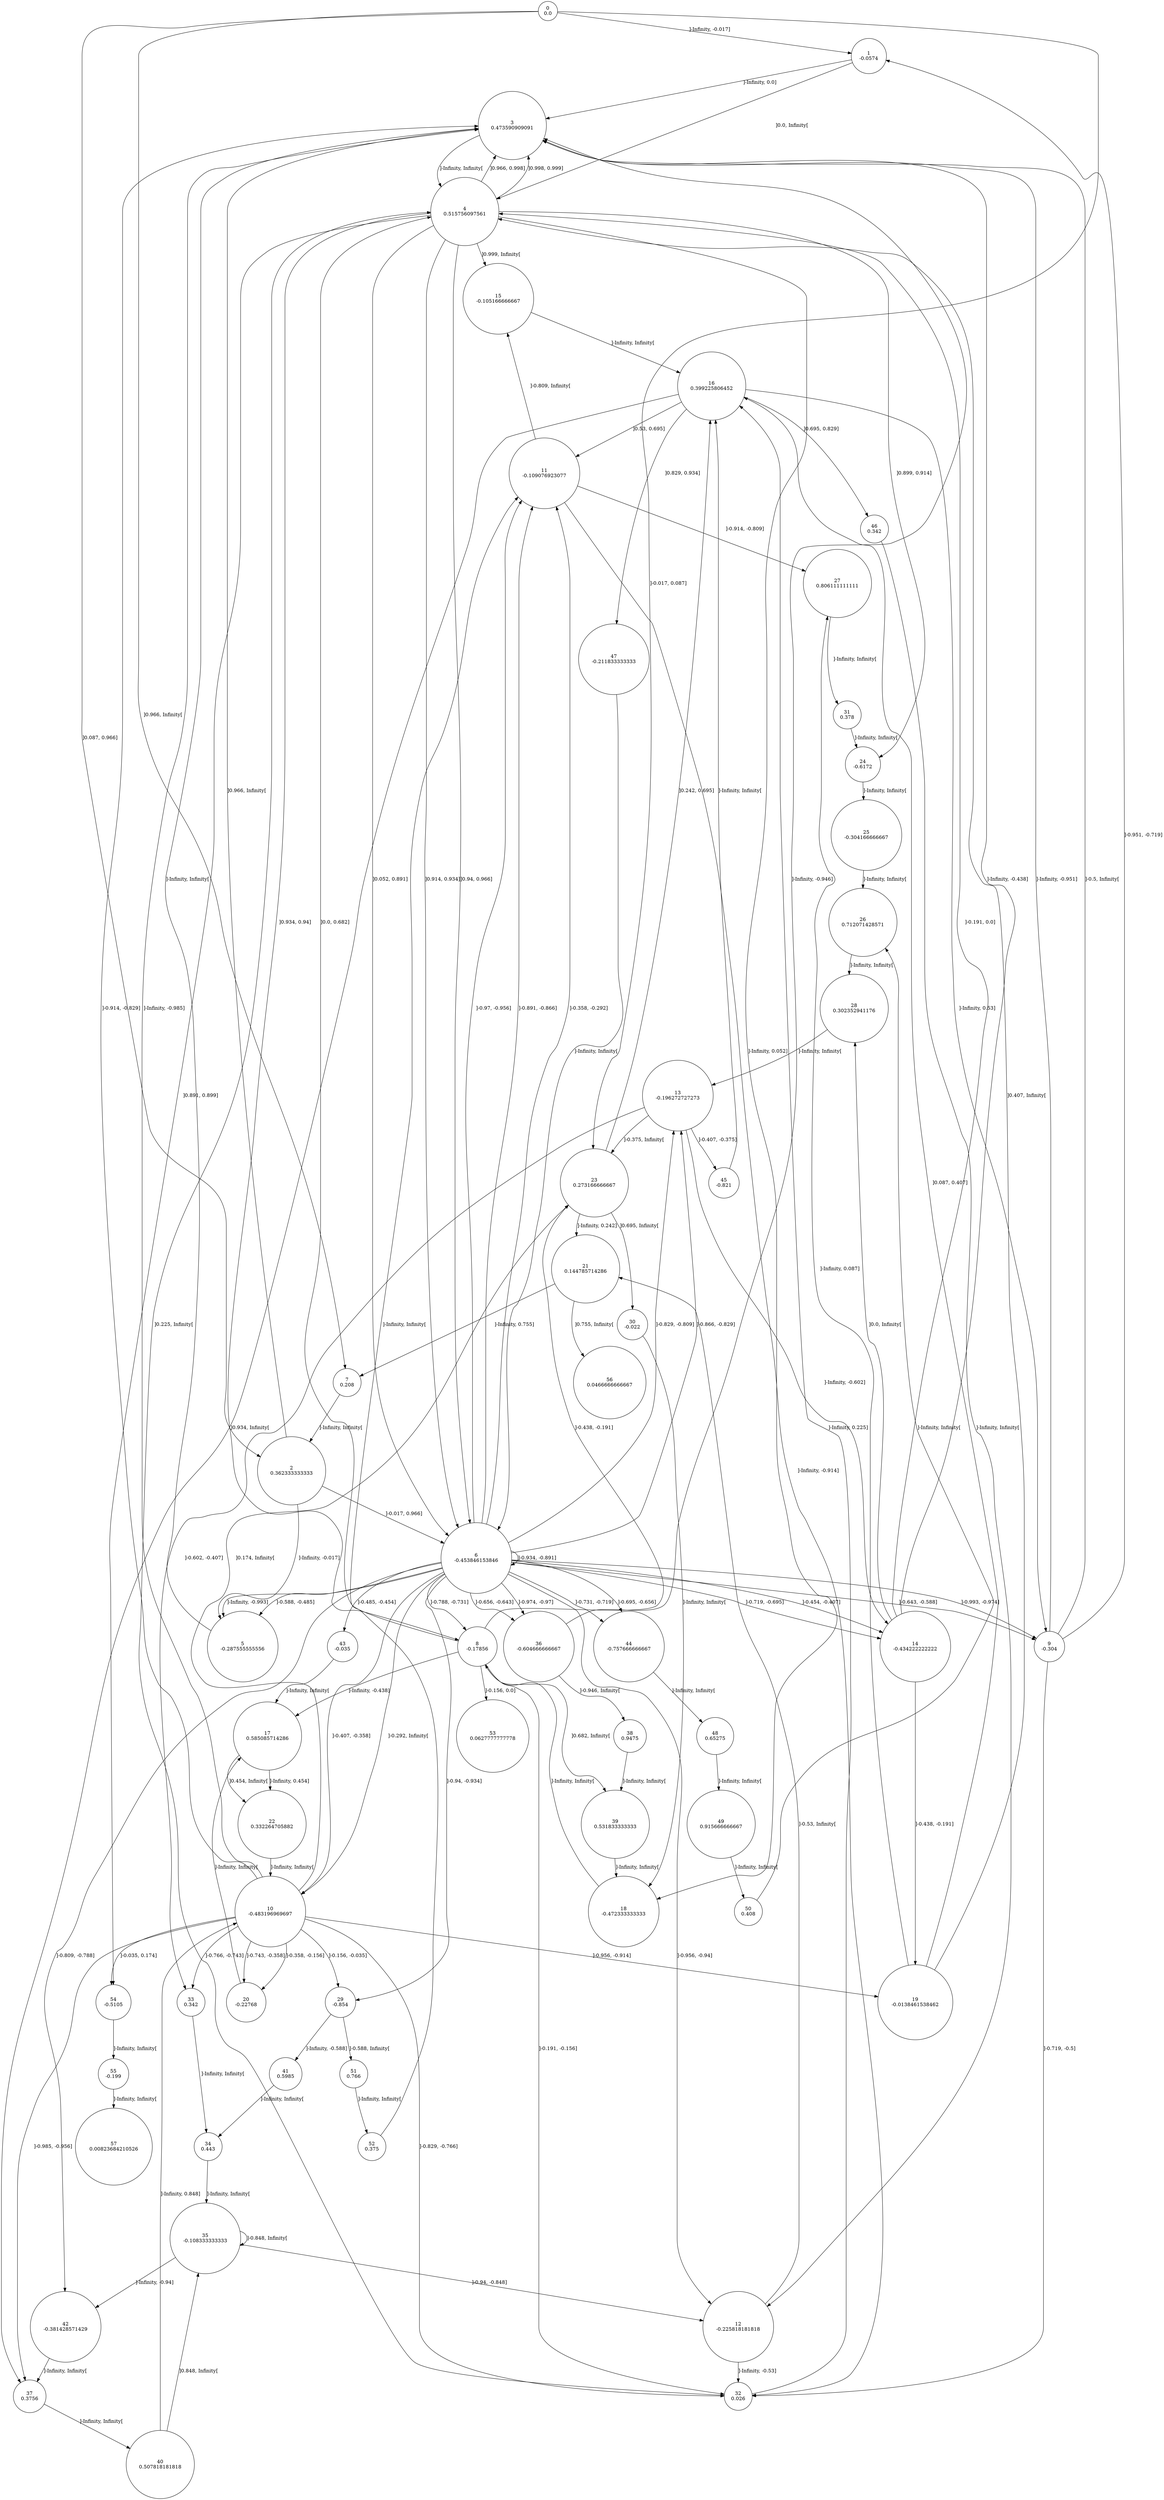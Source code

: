 digraph a {
0 [shape=circle, label="0\n0.0"];
	0 -> 1 [label="]-Infinity, -0.017]"];
	0 -> 23 [label="]-0.017, 0.087]"];
	0 -> 2 [label="]0.087, 0.966]"];
	0 -> 7 [label="]0.966, Infinity["];
1 [shape=circle, label="1\n-0.0574"];
	1 -> 3 [label="]-Infinity, 0.0]"];
	1 -> 4 [label="]0.0, Infinity["];
2 [shape=circle, label="2\n0.362333333333"];
	2 -> 5 [label="]-Infinity, -0.017]"];
	2 -> 6 [label="]-0.017, 0.966]"];
	2 -> 3 [label="]0.966, Infinity["];
3 [shape=circle, label="3\n0.473590909091"];
	3 -> 4 [label="]-Infinity, Infinity["];
4 [shape=circle, label="4\n0.515756097561"];
	4 -> 18 [label="]-Infinity, 0.052]"];
	4 -> 6 [label="]0.052, 0.891]"];
	4 -> 54 [label="]0.891, 0.899]"];
	4 -> 24 [label="]0.899, 0.914]"];
	4 -> 6 [label="]0.914, 0.934]"];
	4 -> 8 [label="]0.934, 0.94]"];
	4 -> 6 [label="]0.94, 0.966]"];
	4 -> 3 [label="]0.966, 0.998]"];
	4 -> 3 [label="]0.998, 0.999]"];
	4 -> 15 [label="]0.999, Infinity["];
5 [shape=circle, label="5\n-0.287555555556"];
	5 -> 3 [label="]-Infinity, Infinity["];
6 [shape=circle, label="6\n-0.453846153846"];
	6 -> 5 [label="]-Infinity, -0.993]"];
	6 -> 9 [label="]-0.993, -0.974]"];
	6 -> 36 [label="]-0.974, -0.97]"];
	6 -> 11 [label="]-0.97, -0.956]"];
	6 -> 12 [label="]-0.956, -0.94]"];
	6 -> 29 [label="]-0.94, -0.934]"];
	6 -> 6 [label="]-0.934, -0.891]"];
	6 -> 11 [label="]-0.891, -0.866]"];
	6 -> 13 [label="]-0.866, -0.829]"];
	6 -> 13 [label="]-0.829, -0.809]"];
	6 -> 42 [label="]-0.809, -0.788]"];
	6 -> 8 [label="]-0.788, -0.731]"];
	6 -> 44 [label="]-0.731, -0.719]"];
	6 -> 14 [label="]-0.719, -0.695]"];
	6 -> 44 [label="]-0.695, -0.656]"];
	6 -> 36 [label="]-0.656, -0.643]"];
	6 -> 9 [label="]-0.643, -0.588]"];
	6 -> 5 [label="]-0.588, -0.485]"];
	6 -> 43 [label="]-0.485, -0.454]"];
	6 -> 14 [label="]-0.454, -0.407]"];
	6 -> 10 [label="]-0.407, -0.358]"];
	6 -> 11 [label="]-0.358, -0.292]"];
	6 -> 10 [label="]-0.292, Infinity["];
7 [shape=circle, label="7\n0.208"];
	7 -> 2 [label="]-Infinity, Infinity["];
8 [shape=circle, label="8\n-0.17856"];
	8 -> 17 [label="]-Infinity, -0.438]"];
	8 -> 23 [label="]-0.438, -0.191]"];
	8 -> 32 [label="]-0.191, -0.156]"];
	8 -> 53 [label="]-0.156, 0.0]"];
	8 -> 4 [label="]0.0, 0.682]"];
	8 -> 39 [label="]0.682, Infinity["];
9 [shape=circle, label="9\n-0.304"];
	9 -> 3 [label="]-Infinity, -0.951]"];
	9 -> 1 [label="]-0.951, -0.719]"];
	9 -> 32 [label="]-0.719, -0.5]"];
	9 -> 3 [label="]-0.5, Infinity["];
10 [shape=circle, label="10\n-0.483196969697"];
	10 -> 3 [label="]-Infinity, -0.985]"];
	10 -> 37 [label="]-0.985, -0.956]"];
	10 -> 19 [label="]-0.956, -0.914]"];
	10 -> 3 [label="]-0.914, -0.829]"];
	10 -> 32 [label="]-0.829, -0.766]"];
	10 -> 33 [label="]-0.766, -0.743]"];
	10 -> 20 [label="]-0.743, -0.358]"];
	10 -> 20 [label="]-0.358, -0.156]"];
	10 -> 29 [label="]-0.156, -0.035]"];
	10 -> 54 [label="]-0.035, 0.174]"];
	10 -> 23 [label="]0.174, Infinity["];
11 [shape=circle, label="11\n-0.109076923077"];
	11 -> 32 [label="]-Infinity, -0.914]"];
	11 -> 27 [label="]-0.914, -0.809]"];
	11 -> 15 [label="]-0.809, Infinity["];
12 [shape=circle, label="12\n-0.225818181818"];
	12 -> 32 [label="]-Infinity, -0.53]"];
	12 -> 21 [label="]-0.53, Infinity["];
13 [shape=circle, label="13\n-0.196272727273"];
	13 -> 14 [label="]-Infinity, -0.602]"];
	13 -> 33 [label="]-0.602, -0.407]"];
	13 -> 45 [label="]-0.407, -0.375]"];
	13 -> 23 [label="]-0.375, Infinity["];
14 [shape=circle, label="14\n-0.434222222222"];
	14 -> 3 [label="]-Infinity, -0.438]"];
	14 -> 19 [label="]-0.438, -0.191]"];
	14 -> 4 [label="]-0.191, 0.0]"];
	14 -> 28 [label="]0.0, Infinity["];
15 [shape=circle, label="15\n-0.105166666667"];
	15 -> 16 [label="]-Infinity, Infinity["];
16 [shape=circle, label="16\n0.399225806452"];
	16 -> 9 [label="]-Infinity, 0.53]"];
	16 -> 11 [label="]0.53, 0.695]"];
	16 -> 46 [label="]0.695, 0.829]"];
	16 -> 47 [label="]0.829, 0.934]"];
	16 -> 37 [label="]0.934, Infinity["];
17 [shape=circle, label="17\n0.585085714286"];
	17 -> 22 [label="]-Infinity, 0.454]"];
	17 -> 22 [label="]0.454, Infinity["];
18 [shape=circle, label="18\n-0.472333333333"];
	18 -> 8 [label="]-Infinity, Infinity["];
19 [shape=circle, label="19\n-0.0138461538462"];
	19 -> 27 [label="]-Infinity, 0.087]"];
	19 -> 16 [label="]0.087, 0.407]"];
	19 -> 4 [label="]0.407, Infinity["];
20 [shape=circle, label="20\n-0.22768"];
	20 -> 17 [label="]-Infinity, Infinity["];
21 [shape=circle, label="21\n0.144785714286"];
	21 -> 7 [label="]-Infinity, 0.755]"];
	21 -> 56 [label="]0.755, Infinity["];
22 [shape=circle, label="22\n0.332264705882"];
	22 -> 10 [label="]-Infinity, Infinity["];
23 [shape=circle, label="23\n0.273166666667"];
	23 -> 21 [label="]-Infinity, 0.242]"];
	23 -> 16 [label="]0.242, 0.695]"];
	23 -> 30 [label="]0.695, Infinity["];
24 [shape=circle, label="24\n-0.6172"];
	24 -> 25 [label="]-Infinity, Infinity["];
25 [shape=circle, label="25\n-0.304166666667"];
	25 -> 26 [label="]-Infinity, Infinity["];
26 [shape=circle, label="26\n0.712071428571"];
	26 -> 28 [label="]-Infinity, Infinity["];
27 [shape=circle, label="27\n0.806111111111"];
	27 -> 31 [label="]-Infinity, Infinity["];
28 [shape=circle, label="28\n0.302352941176"];
	28 -> 13 [label="]-Infinity, Infinity["];
29 [shape=circle, label="29\n-0.854"];
	29 -> 41 [label="]-Infinity, -0.588]"];
	29 -> 51 [label="]-0.588, Infinity["];
30 [shape=circle, label="30\n-0.022"];
	30 -> 18 [label="]-Infinity, Infinity["];
31 [shape=circle, label="31\n0.378"];
	31 -> 24 [label="]-Infinity, Infinity["];
32 [shape=circle, label="32\n0.026"];
	32 -> 16 [label="]-Infinity, 0.225]"];
	32 -> 4 [label="]0.225, Infinity["];
33 [shape=circle, label="33\n0.342"];
	33 -> 34 [label="]-Infinity, Infinity["];
34 [shape=circle, label="34\n0.443"];
	34 -> 35 [label="]-Infinity, Infinity["];
35 [shape=circle, label="35\n-0.108333333333"];
	35 -> 42 [label="]-Infinity, -0.94]"];
	35 -> 12 [label="]-0.94, -0.848]"];
	35 -> 35 [label="]-0.848, Infinity["];
36 [shape=circle, label="36\n-0.604666666667"];
	36 -> 3 [label="]-Infinity, -0.946]"];
	36 -> 38 [label="]-0.946, Infinity["];
37 [shape=circle, label="37\n0.3756"];
	37 -> 40 [label="]-Infinity, Infinity["];
38 [shape=circle, label="38\n0.9475"];
	38 -> 39 [label="]-Infinity, Infinity["];
39 [shape=circle, label="39\n0.531833333333"];
	39 -> 18 [label="]-Infinity, Infinity["];
40 [shape=circle, label="40\n0.507818181818"];
	40 -> 10 [label="]-Infinity, 0.848]"];
	40 -> 35 [label="]0.848, Infinity["];
41 [shape=circle, label="41\n0.5985"];
	41 -> 34 [label="]-Infinity, Infinity["];
42 [shape=circle, label="42\n-0.381428571429"];
	42 -> 37 [label="]-Infinity, Infinity["];
43 [shape=circle, label="43\n-0.035"];
	43 -> 17 [label="]-Infinity, Infinity["];
44 [shape=circle, label="44\n-0.757666666667"];
	44 -> 48 [label="]-Infinity, Infinity["];
45 [shape=circle, label="45\n-0.821"];
	45 -> 16 [label="]-Infinity, Infinity["];
46 [shape=circle, label="46\n0.342"];
	46 -> 12 [label="]-Infinity, Infinity["];
47 [shape=circle, label="47\n-0.211833333333"];
	47 -> 6 [label="]-Infinity, Infinity["];
48 [shape=circle, label="48\n0.65275"];
	48 -> 49 [label="]-Infinity, Infinity["];
49 [shape=circle, label="49\n0.915666666667"];
	49 -> 50 [label="]-Infinity, Infinity["];
50 [shape=circle, label="50\n0.408"];
	50 -> 26 [label="]-Infinity, Infinity["];
51 [shape=circle, label="51\n0.766"];
	51 -> 52 [label="]-Infinity, Infinity["];
52 [shape=circle, label="52\n0.375"];
	52 -> 11 [label="]-Infinity, Infinity["];
53 [shape=circle, label="53\n0.0627777777778"];
54 [shape=circle, label="54\n-0.5105"];
	54 -> 55 [label="]-Infinity, Infinity["];
55 [shape=circle, label="55\n-0.199"];
	55 -> 57 [label="]-Infinity, Infinity["];
56 [shape=circle, label="56\n0.0466666666667"];
57 [shape=circle, label="57\n0.00823684210526"];
}